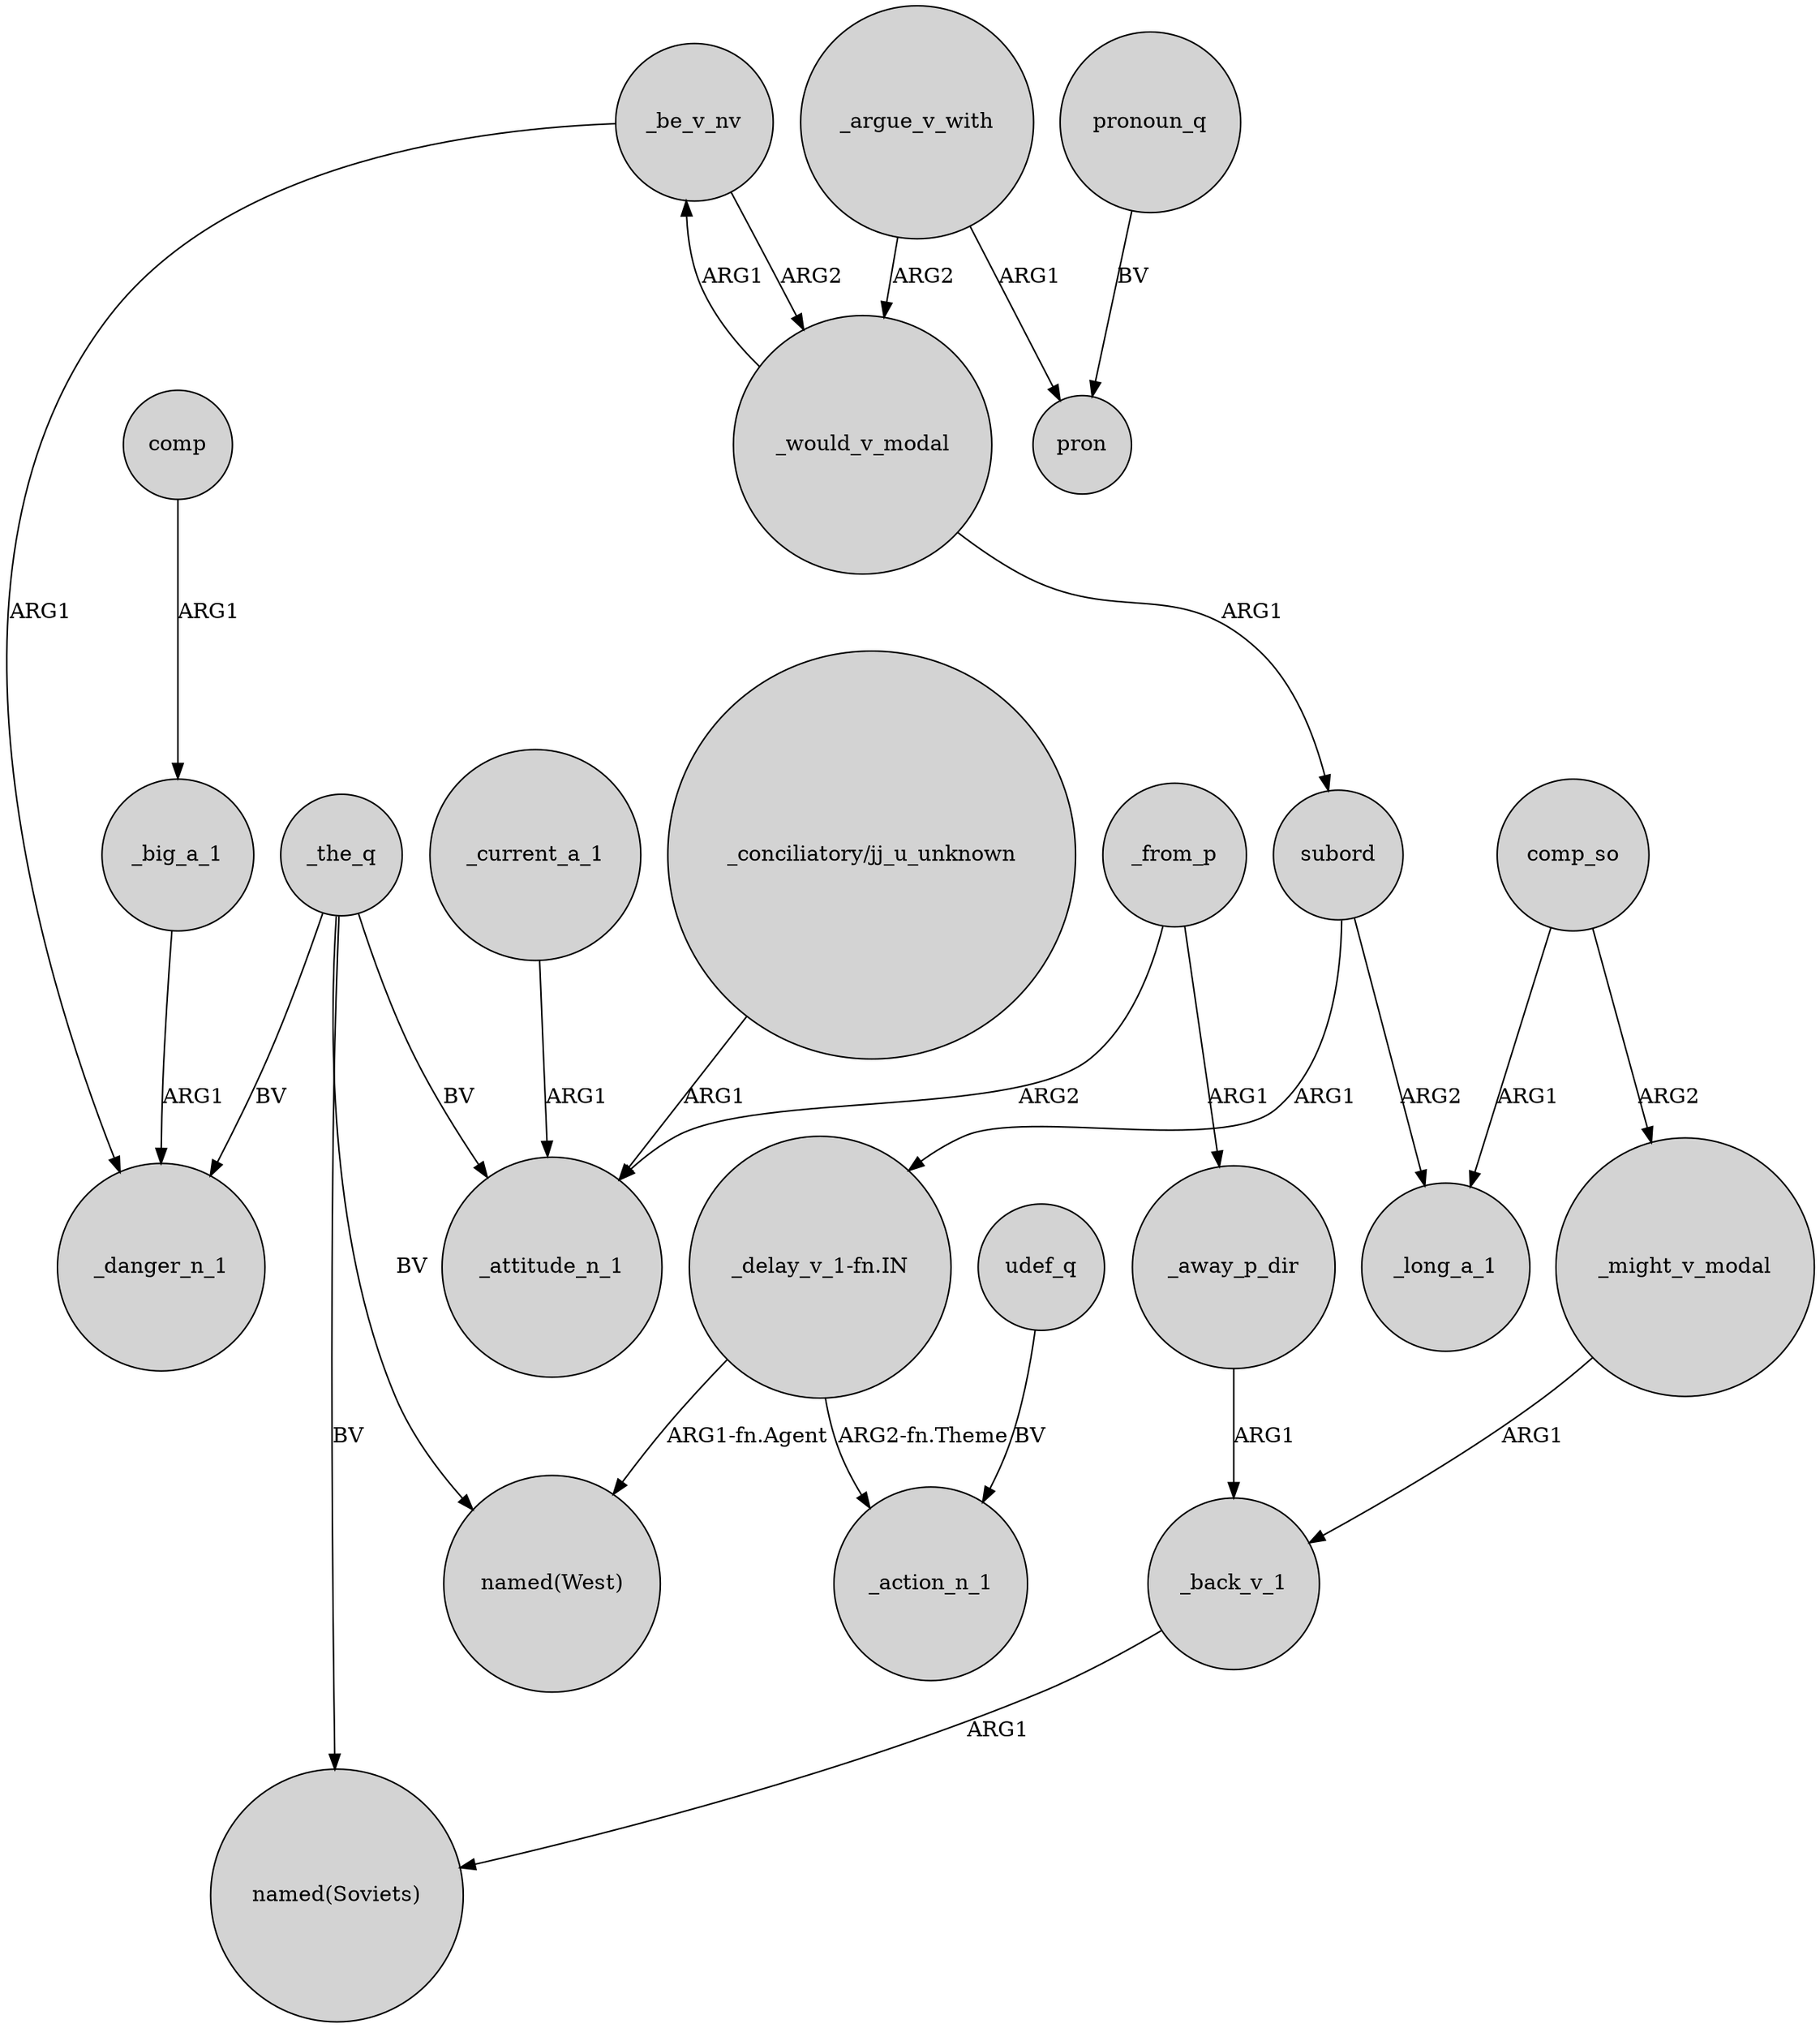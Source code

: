 digraph {
	node [shape=circle style=filled]
	subord -> "_delay_v_1-fn.IN" [label=ARG1]
	_from_p -> _away_p_dir [label=ARG1]
	comp -> _big_a_1 [label=ARG1]
	_the_q -> _danger_n_1 [label=BV]
	_the_q -> _attitude_n_1 [label=BV]
	_big_a_1 -> _danger_n_1 [label=ARG1]
	_be_v_nv -> _danger_n_1 [label=ARG1]
	comp_so -> _long_a_1 [label=ARG1]
	"_delay_v_1-fn.IN" -> "named(West)" [label="ARG1-fn.Agent"]
	_might_v_modal -> _back_v_1 [label=ARG1]
	_would_v_modal -> subord [label=ARG1]
	subord -> _long_a_1 [label=ARG2]
	_away_p_dir -> _back_v_1 [label=ARG1]
	"_delay_v_1-fn.IN" -> _action_n_1 [label="ARG2-fn.Theme"]
	_the_q -> "named(Soviets)" [label=BV]
	_argue_v_with -> pron [label=ARG1]
	pronoun_q -> pron [label=BV]
	_current_a_1 -> _attitude_n_1 [label=ARG1]
	"_conciliatory/jj_u_unknown" -> _attitude_n_1 [label=ARG1]
	_be_v_nv -> _would_v_modal [label=ARG2]
	comp_so -> _might_v_modal [label=ARG2]
	_would_v_modal -> _be_v_nv [label=ARG1]
	_from_p -> _attitude_n_1 [label=ARG2]
	_back_v_1 -> "named(Soviets)" [label=ARG1]
	udef_q -> _action_n_1 [label=BV]
	_the_q -> "named(West)" [label=BV]
	_argue_v_with -> _would_v_modal [label=ARG2]
}
